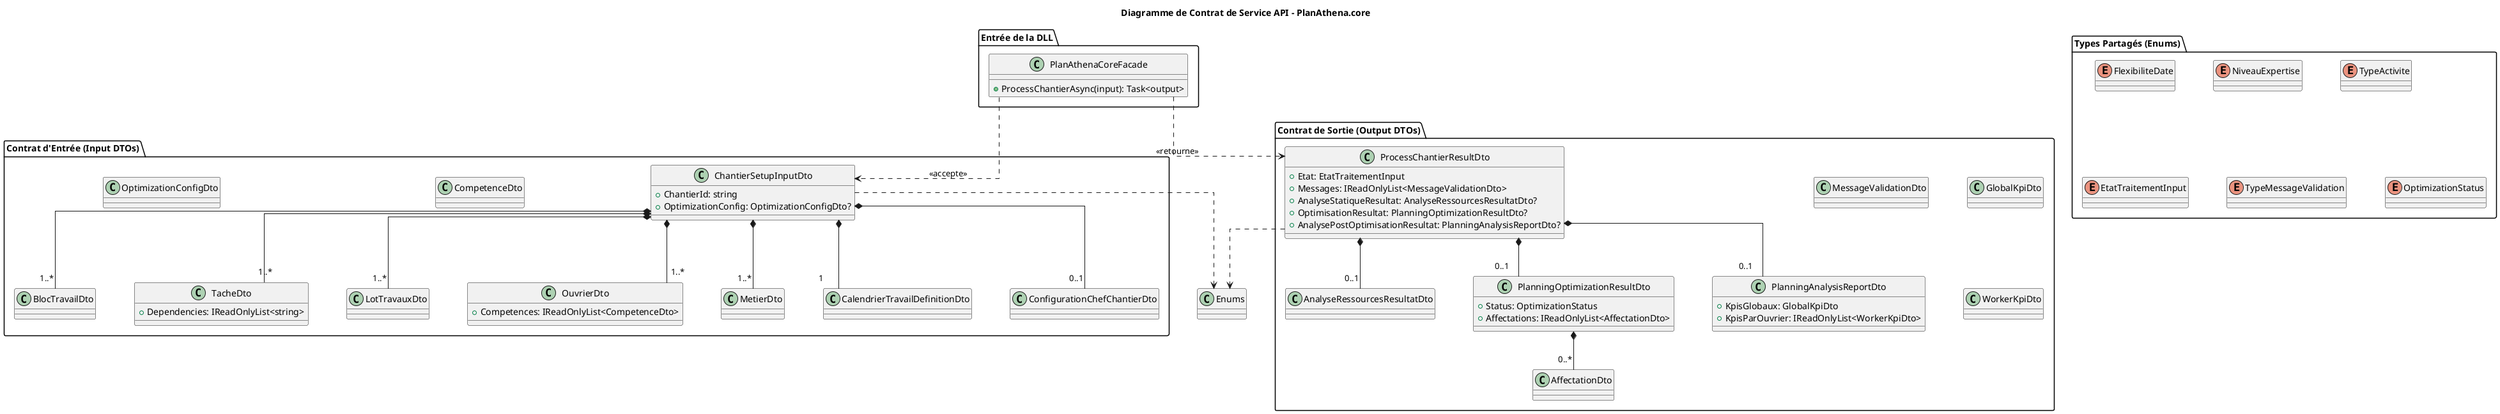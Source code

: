 @startuml
' --- Configuration ---
skinparam componentStyle uml2
skinparam linetype ortho
skinparam ranksep 60
skinparam nodesep 60

title Diagramme de Contrat de Service API - PlanAthena.core

package "Entrée de la DLL" {
    class "PlanAthenaCoreFacade" as Facade {
        + ProcessChantierAsync(input): Task<output>
    }
}

package "Contrat d'Entrée (Input DTOs)" {
    class ChantierSetupInputDto {
      + ChantierId: string
      + OptimizationConfig: OptimizationConfigDto?
      ' ...
    }
    
    ChantierSetupInputDto *-- "1..*" BlocTravailDto
    ChantierSetupInputDto *-- "1..*" TacheDto
    ChantierSetupInputDto *-- "1..*" LotTravauxDto
    ChantierSetupInputDto *-- "1..*" OuvrierDto
    ChantierSetupInputDto *-- "1..*" MetierDto
    ChantierSetupInputDto *-- "1" CalendrierTravailDefinitionDto
    ChantierSetupInputDto *-- "0..1" ConfigurationChefChantierDto
    
    class TacheDto {
      + Dependencies: IReadOnlyList<string>
    }
    class OuvrierDto {
      + Competences: IReadOnlyList<CompetenceDto>
    }
    class MetierDto
    class LotTravauxDto
    class BlocTravailDto
    class CalendrierTravailDefinitionDto
    class CompetenceDto
    class ConfigurationChefChantierDto
    class OptimizationConfigDto
}

package "Contrat de Sortie (Output DTOs)" {
    class ProcessChantierResultDto {
        + Etat: EtatTraitementInput
        + Messages: IReadOnlyList<MessageValidationDto>
        + AnalyseStatiqueResultat: AnalyseRessourcesResultatDto?
        + OptimisationResultat: PlanningOptimizationResultDto?
        + AnalysePostOptimisationResultat: PlanningAnalysisReportDto?
    }
    
    ProcessChantierResultDto *-- "0..1" AnalyseRessourcesResultatDto
    ProcessChantierResultDto *-- "0..1" PlanningOptimizationResultDto
    ProcessChantierResultDto *-- "0..1" PlanningAnalysisReportDto
    
    class PlanningOptimizationResultDto {
        + Status: OptimizationStatus
        + Affectations: IReadOnlyList<AffectationDto>
        ' ...
    }
    PlanningOptimizationResultDto *-- "0..*" AffectationDto
    
    class PlanningAnalysisReportDto {
        + KpisGlobaux: GlobalKpiDto
        + KpisParOuvrier: IReadOnlyList<WorkerKpiDto>
    }
    
    class MessageValidationDto
    class AnalyseRessourcesResultatDto
    class AffectationDto
    class GlobalKpiDto
    class WorkerKpiDto
}

package "Types Partagés (Enums)" {
    enum FlexibiliteDate
    enum NiveauExpertise
    enum TypeActivite
    enum EtatTraitementInput
    enum TypeMessageValidation
    enum OptimizationStatus
}

' --- Relations de Contrat ---
Facade ..> ChantierSetupInputDto : "<<accepte>>"
Facade ..> ProcessChantierResultDto : "<<retourne>>"

ChantierSetupInputDto ..> Enums
ProcessChantierResultDto ..> Enums

@enduml